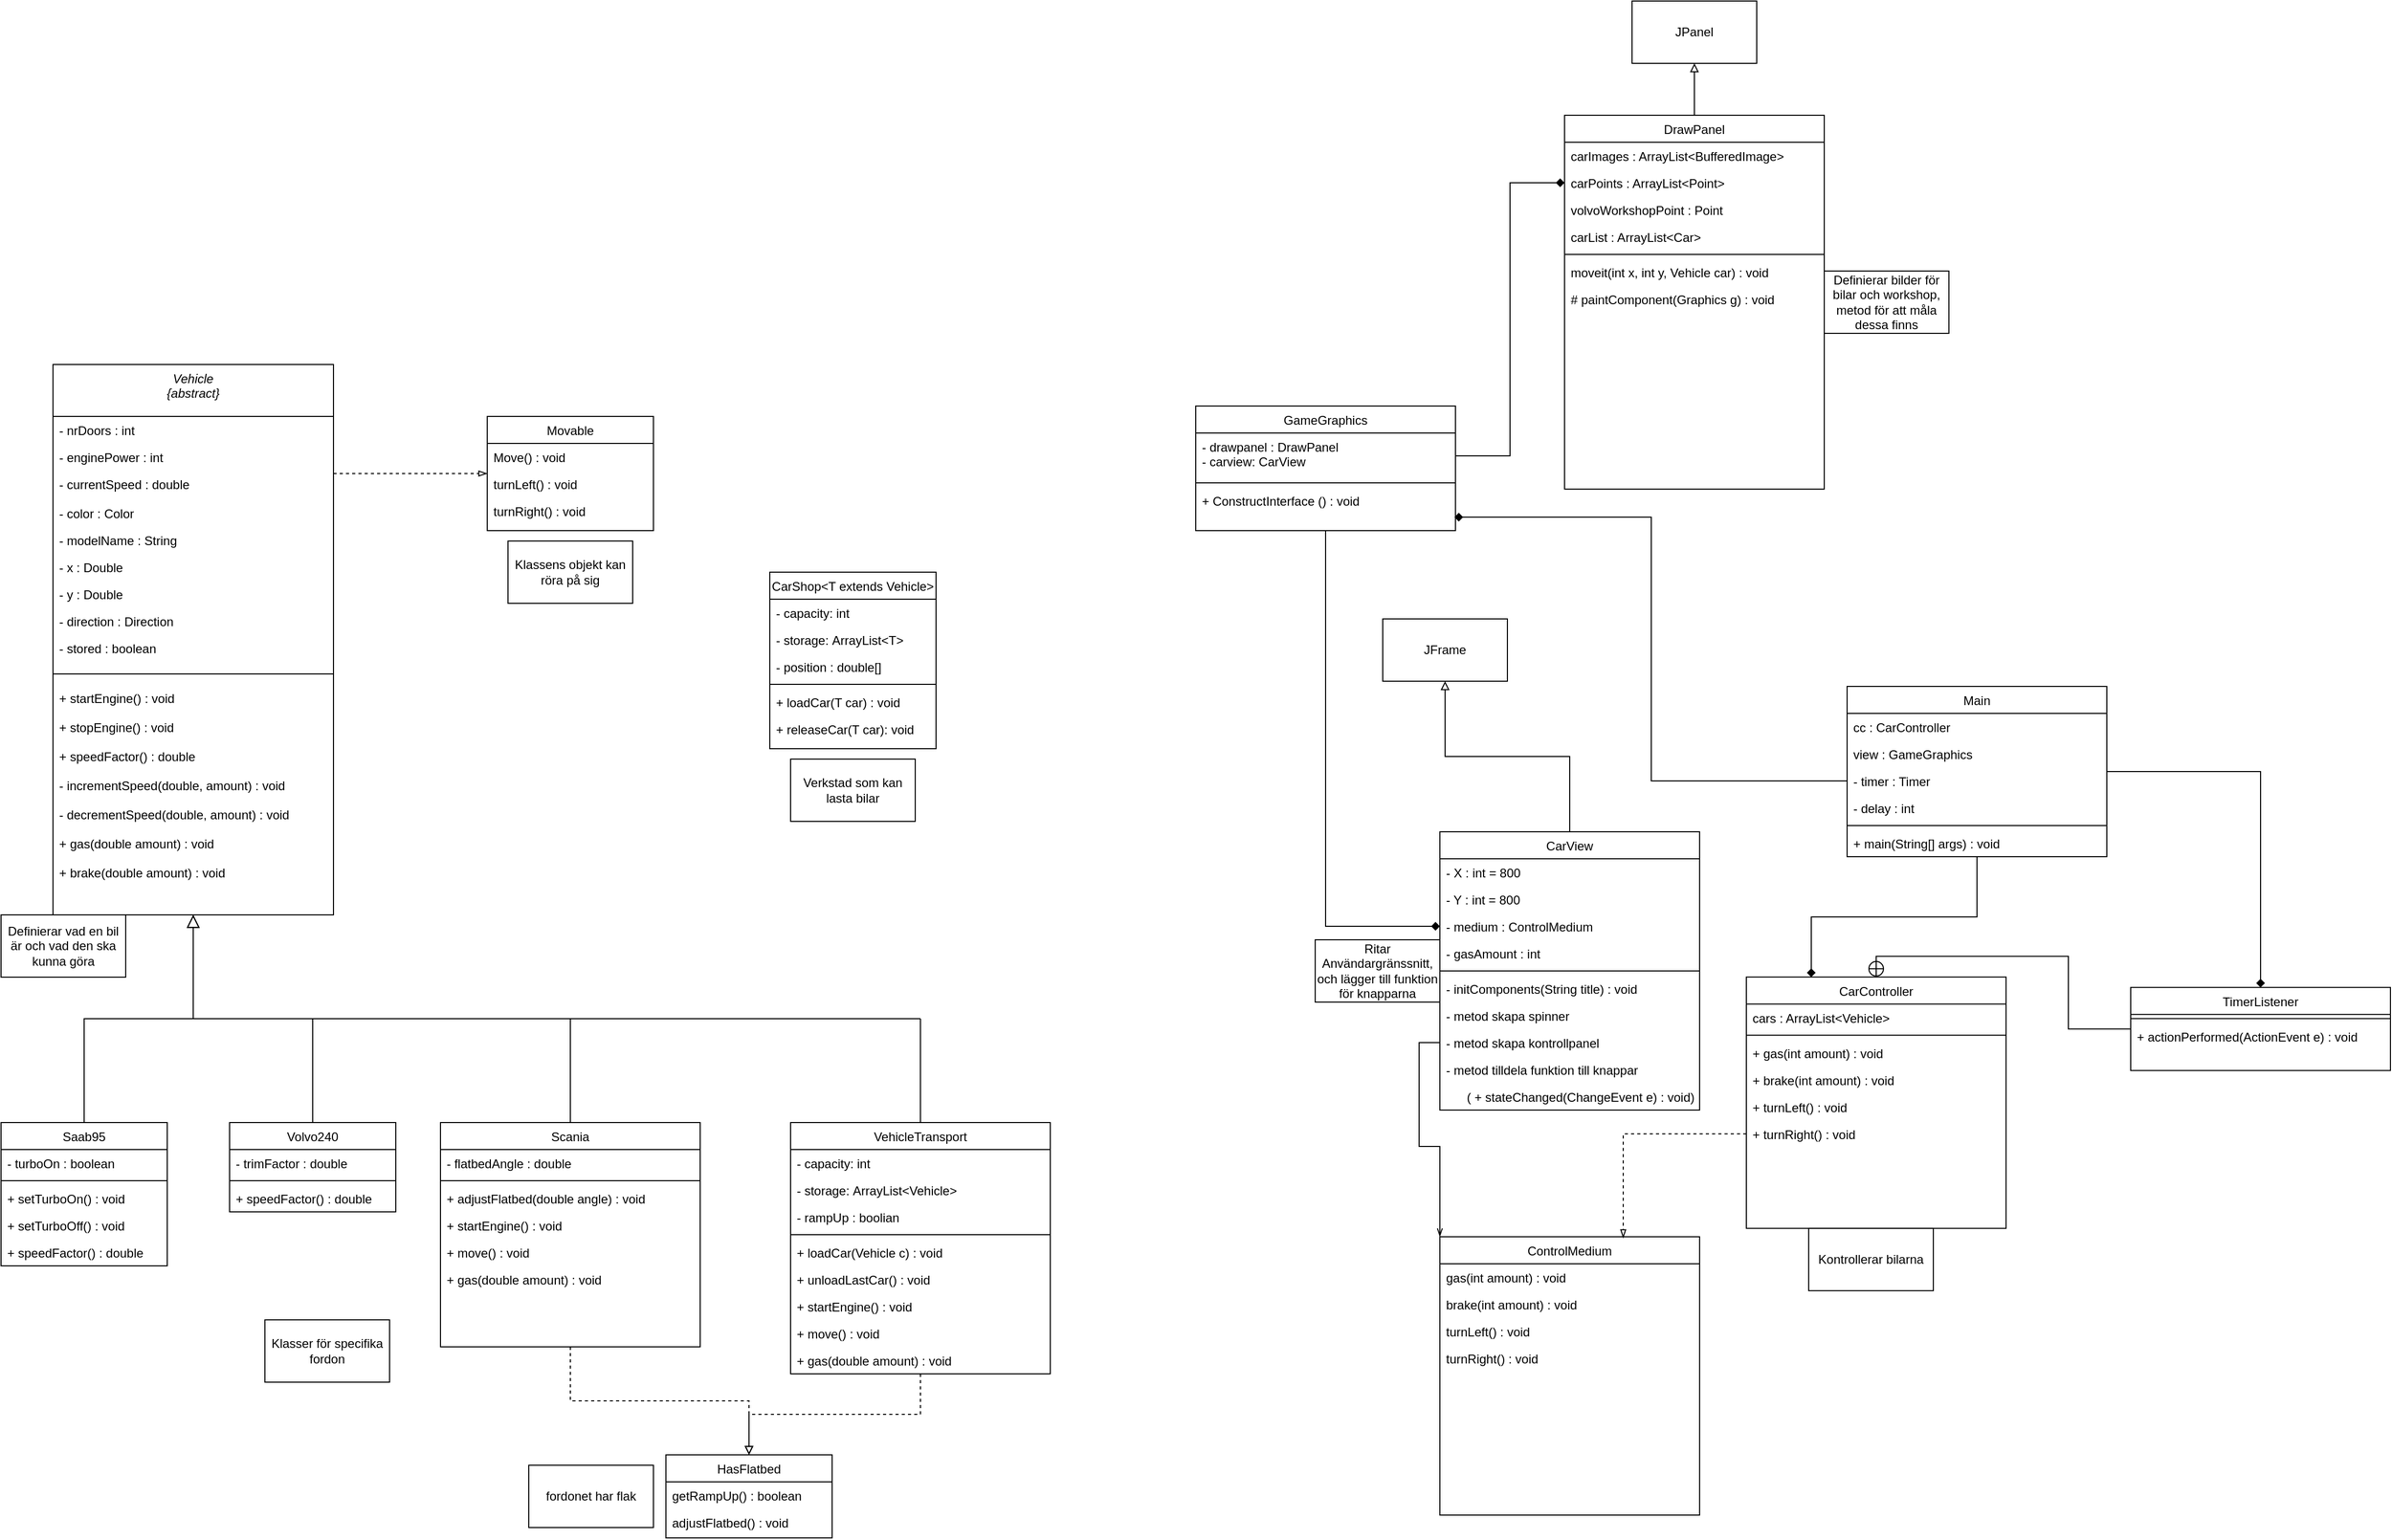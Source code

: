 <mxfile version="26.0.9">
  <diagram id="C5RBs43oDa-KdzZeNtuy" name="Page-1">
    <mxGraphModel dx="973" dy="1659" grid="1" gridSize="10" guides="1" tooltips="1" connect="1" arrows="1" fold="1" page="1" pageScale="1" pageWidth="827" pageHeight="1169" math="0" shadow="0">
      <root>
        <mxCell id="WIyWlLk6GJQsqaUBKTNV-0" />
        <mxCell id="WIyWlLk6GJQsqaUBKTNV-1" parent="WIyWlLk6GJQsqaUBKTNV-0" />
        <mxCell id="zkfFHV4jXpPFQw0GAbJ--0" value="Vehicle&#xa;{abstract}" style="swimlane;fontStyle=2;align=center;verticalAlign=top;childLayout=stackLayout;horizontal=1;startSize=50;horizontalStack=0;resizeParent=1;resizeLast=0;collapsible=1;marginBottom=0;rounded=0;shadow=0;strokeWidth=1;" parent="WIyWlLk6GJQsqaUBKTNV-1" vertex="1">
          <mxGeometry x="90" y="70" width="270" height="530" as="geometry">
            <mxRectangle x="230" y="140" width="160" height="26" as="alternateBounds" />
          </mxGeometry>
        </mxCell>
        <mxCell id="zkfFHV4jXpPFQw0GAbJ--1" value="- nrDoors : int" style="text;align=left;verticalAlign=top;spacingLeft=4;spacingRight=4;overflow=hidden;rotatable=0;points=[[0,0.5],[1,0.5]];portConstraint=eastwest;" parent="zkfFHV4jXpPFQw0GAbJ--0" vertex="1">
          <mxGeometry y="50" width="270" height="26" as="geometry" />
        </mxCell>
        <mxCell id="zkfFHV4jXpPFQw0GAbJ--2" value="- enginePower : int" style="text;align=left;verticalAlign=top;spacingLeft=4;spacingRight=4;overflow=hidden;rotatable=0;points=[[0,0.5],[1,0.5]];portConstraint=eastwest;rounded=0;shadow=0;html=0;" parent="zkfFHV4jXpPFQw0GAbJ--0" vertex="1">
          <mxGeometry y="76" width="270" height="26" as="geometry" />
        </mxCell>
        <mxCell id="NCB2ixtyb9ge9E3yPOyg-3" value="- currentSpeed : double" style="text;align=left;verticalAlign=top;spacingLeft=4;spacingRight=4;overflow=hidden;rotatable=0;points=[[0,0.5],[1,0.5]];portConstraint=eastwest;" parent="zkfFHV4jXpPFQw0GAbJ--0" vertex="1">
          <mxGeometry y="102" width="270" height="28" as="geometry" />
        </mxCell>
        <mxCell id="zkfFHV4jXpPFQw0GAbJ--3" value="- color : Color" style="text;align=left;verticalAlign=top;spacingLeft=4;spacingRight=4;overflow=hidden;rotatable=0;points=[[0,0.5],[1,0.5]];portConstraint=eastwest;rounded=0;shadow=0;html=0;" parent="zkfFHV4jXpPFQw0GAbJ--0" vertex="1">
          <mxGeometry y="130" width="270" height="26" as="geometry" />
        </mxCell>
        <mxCell id="zkfFHV4jXpPFQw0GAbJ--5" value="- modelName : String" style="text;align=left;verticalAlign=top;spacingLeft=4;spacingRight=4;overflow=hidden;rotatable=0;points=[[0,0.5],[1,0.5]];portConstraint=eastwest;" parent="zkfFHV4jXpPFQw0GAbJ--0" vertex="1">
          <mxGeometry y="156" width="270" height="26" as="geometry" />
        </mxCell>
        <mxCell id="NCB2ixtyb9ge9E3yPOyg-1" value="- x : Double" style="text;align=left;verticalAlign=top;spacingLeft=4;spacingRight=4;overflow=hidden;rotatable=0;points=[[0,0.5],[1,0.5]];portConstraint=eastwest;" parent="zkfFHV4jXpPFQw0GAbJ--0" vertex="1">
          <mxGeometry y="182" width="270" height="26" as="geometry" />
        </mxCell>
        <mxCell id="NCB2ixtyb9ge9E3yPOyg-2" value="- y : Double" style="text;align=left;verticalAlign=top;spacingLeft=4;spacingRight=4;overflow=hidden;rotatable=0;points=[[0,0.5],[1,0.5]];portConstraint=eastwest;" parent="zkfFHV4jXpPFQw0GAbJ--0" vertex="1">
          <mxGeometry y="208" width="270" height="26" as="geometry" />
        </mxCell>
        <mxCell id="NCB2ixtyb9ge9E3yPOyg-0" value="- direction : Direction" style="text;align=left;verticalAlign=top;spacingLeft=4;spacingRight=4;overflow=hidden;rotatable=0;points=[[0,0.5],[1,0.5]];portConstraint=eastwest;" parent="zkfFHV4jXpPFQw0GAbJ--0" vertex="1">
          <mxGeometry y="234" width="270" height="26" as="geometry" />
        </mxCell>
        <mxCell id="NCB2ixtyb9ge9E3yPOyg-4" value="- stored : boolean" style="text;align=left;verticalAlign=top;spacingLeft=4;spacingRight=4;overflow=hidden;rotatable=0;points=[[0,0.5],[1,0.5]];portConstraint=eastwest;" parent="zkfFHV4jXpPFQw0GAbJ--0" vertex="1">
          <mxGeometry y="260" width="270" height="28" as="geometry" />
        </mxCell>
        <mxCell id="zkfFHV4jXpPFQw0GAbJ--4" value="" style="line;html=1;strokeWidth=1;align=left;verticalAlign=middle;spacingTop=-1;spacingLeft=3;spacingRight=3;rotatable=0;labelPosition=right;points=[];portConstraint=eastwest;" parent="zkfFHV4jXpPFQw0GAbJ--0" vertex="1">
          <mxGeometry y="288" width="270" height="20" as="geometry" />
        </mxCell>
        <mxCell id="NCB2ixtyb9ge9E3yPOyg-5" value="+ startEngine() : void" style="text;align=left;verticalAlign=top;spacingLeft=4;spacingRight=4;overflow=hidden;rotatable=0;points=[[0,0.5],[1,0.5]];portConstraint=eastwest;" parent="zkfFHV4jXpPFQw0GAbJ--0" vertex="1">
          <mxGeometry y="308" width="270" height="28" as="geometry" />
        </mxCell>
        <mxCell id="NCB2ixtyb9ge9E3yPOyg-6" value="+ stopEngine() : void" style="text;align=left;verticalAlign=top;spacingLeft=4;spacingRight=4;overflow=hidden;rotatable=0;points=[[0,0.5],[1,0.5]];portConstraint=eastwest;" parent="zkfFHV4jXpPFQw0GAbJ--0" vertex="1">
          <mxGeometry y="336" width="270" height="28" as="geometry" />
        </mxCell>
        <mxCell id="NCB2ixtyb9ge9E3yPOyg-7" value="+ speedFactor() : double" style="text;align=left;verticalAlign=top;spacingLeft=4;spacingRight=4;overflow=hidden;rotatable=0;points=[[0,0.5],[1,0.5]];portConstraint=eastwest;" parent="zkfFHV4jXpPFQw0GAbJ--0" vertex="1">
          <mxGeometry y="364" width="270" height="28" as="geometry" />
        </mxCell>
        <mxCell id="NCB2ixtyb9ge9E3yPOyg-8" value="- incrementSpeed(double, amount) : void" style="text;align=left;verticalAlign=top;spacingLeft=4;spacingRight=4;overflow=hidden;rotatable=0;points=[[0,0.5],[1,0.5]];portConstraint=eastwest;" parent="zkfFHV4jXpPFQw0GAbJ--0" vertex="1">
          <mxGeometry y="392" width="270" height="28" as="geometry" />
        </mxCell>
        <mxCell id="NCB2ixtyb9ge9E3yPOyg-9" value="- decrementSpeed(double, amount) : void" style="text;align=left;verticalAlign=top;spacingLeft=4;spacingRight=4;overflow=hidden;rotatable=0;points=[[0,0.5],[1,0.5]];portConstraint=eastwest;" parent="zkfFHV4jXpPFQw0GAbJ--0" vertex="1">
          <mxGeometry y="420" width="270" height="28" as="geometry" />
        </mxCell>
        <mxCell id="IPOSWvQ6vT351HimJlna-1" value="+ gas(double amount) : void" style="text;align=left;verticalAlign=top;spacingLeft=4;spacingRight=4;overflow=hidden;rotatable=0;points=[[0,0.5],[1,0.5]];portConstraint=eastwest;" parent="zkfFHV4jXpPFQw0GAbJ--0" vertex="1">
          <mxGeometry y="448" width="270" height="28" as="geometry" />
        </mxCell>
        <mxCell id="IPOSWvQ6vT351HimJlna-2" value="+ brake(double amount) : void" style="text;align=left;verticalAlign=top;spacingLeft=4;spacingRight=4;overflow=hidden;rotatable=0;points=[[0,0.5],[1,0.5]];portConstraint=eastwest;" parent="zkfFHV4jXpPFQw0GAbJ--0" vertex="1">
          <mxGeometry y="476" width="270" height="28" as="geometry" />
        </mxCell>
        <mxCell id="zkfFHV4jXpPFQw0GAbJ--6" value="Saab95" style="swimlane;fontStyle=0;align=center;verticalAlign=top;childLayout=stackLayout;horizontal=1;startSize=26;horizontalStack=0;resizeParent=1;resizeLast=0;collapsible=1;marginBottom=0;rounded=0;shadow=0;strokeWidth=1;" parent="WIyWlLk6GJQsqaUBKTNV-1" vertex="1">
          <mxGeometry x="40" y="800" width="160" height="138" as="geometry">
            <mxRectangle x="130" y="380" width="160" height="26" as="alternateBounds" />
          </mxGeometry>
        </mxCell>
        <mxCell id="zkfFHV4jXpPFQw0GAbJ--7" value="- turboOn : boolean" style="text;align=left;verticalAlign=top;spacingLeft=4;spacingRight=4;overflow=hidden;rotatable=0;points=[[0,0.5],[1,0.5]];portConstraint=eastwest;" parent="zkfFHV4jXpPFQw0GAbJ--6" vertex="1">
          <mxGeometry y="26" width="160" height="26" as="geometry" />
        </mxCell>
        <mxCell id="zkfFHV4jXpPFQw0GAbJ--9" value="" style="line;html=1;strokeWidth=1;align=left;verticalAlign=middle;spacingTop=-1;spacingLeft=3;spacingRight=3;rotatable=0;labelPosition=right;points=[];portConstraint=eastwest;" parent="zkfFHV4jXpPFQw0GAbJ--6" vertex="1">
          <mxGeometry y="52" width="160" height="8" as="geometry" />
        </mxCell>
        <mxCell id="zkfFHV4jXpPFQw0GAbJ--11" value="+ setTurboOn() : void" style="text;align=left;verticalAlign=top;spacingLeft=4;spacingRight=4;overflow=hidden;rotatable=0;points=[[0,0.5],[1,0.5]];portConstraint=eastwest;" parent="zkfFHV4jXpPFQw0GAbJ--6" vertex="1">
          <mxGeometry y="60" width="160" height="26" as="geometry" />
        </mxCell>
        <mxCell id="IPOSWvQ6vT351HimJlna-3" value="+ setTurboOff() : void" style="text;align=left;verticalAlign=top;spacingLeft=4;spacingRight=4;overflow=hidden;rotatable=0;points=[[0,0.5],[1,0.5]];portConstraint=eastwest;" parent="zkfFHV4jXpPFQw0GAbJ--6" vertex="1">
          <mxGeometry y="86" width="160" height="26" as="geometry" />
        </mxCell>
        <mxCell id="IPOSWvQ6vT351HimJlna-4" value="+ speedFactor() : double" style="text;align=left;verticalAlign=top;spacingLeft=4;spacingRight=4;overflow=hidden;rotatable=0;points=[[0,0.5],[1,0.5]];portConstraint=eastwest;" parent="zkfFHV4jXpPFQw0GAbJ--6" vertex="1">
          <mxGeometry y="112" width="160" height="26" as="geometry" />
        </mxCell>
        <mxCell id="zkfFHV4jXpPFQw0GAbJ--12" value="" style="endArrow=block;endSize=10;endFill=0;shadow=0;strokeWidth=1;rounded=0;curved=0;edgeStyle=elbowEdgeStyle;elbow=vertical;" parent="WIyWlLk6GJQsqaUBKTNV-1" source="zkfFHV4jXpPFQw0GAbJ--6" target="zkfFHV4jXpPFQw0GAbJ--0" edge="1">
          <mxGeometry width="160" relative="1" as="geometry">
            <mxPoint x="200" y="203" as="sourcePoint" />
            <mxPoint x="200" y="203" as="targetPoint" />
          </mxGeometry>
        </mxCell>
        <mxCell id="zkfFHV4jXpPFQw0GAbJ--13" value="Volvo240" style="swimlane;fontStyle=0;align=center;verticalAlign=top;childLayout=stackLayout;horizontal=1;startSize=26;horizontalStack=0;resizeParent=1;resizeLast=0;collapsible=1;marginBottom=0;rounded=0;shadow=0;strokeWidth=1;" parent="WIyWlLk6GJQsqaUBKTNV-1" vertex="1">
          <mxGeometry x="260" y="800" width="160" height="86" as="geometry">
            <mxRectangle x="340" y="380" width="170" height="26" as="alternateBounds" />
          </mxGeometry>
        </mxCell>
        <mxCell id="zkfFHV4jXpPFQw0GAbJ--14" value="- trimFactor : double" style="text;align=left;verticalAlign=top;spacingLeft=4;spacingRight=4;overflow=hidden;rotatable=0;points=[[0,0.5],[1,0.5]];portConstraint=eastwest;" parent="zkfFHV4jXpPFQw0GAbJ--13" vertex="1">
          <mxGeometry y="26" width="160" height="26" as="geometry" />
        </mxCell>
        <mxCell id="zkfFHV4jXpPFQw0GAbJ--15" value="" style="line;html=1;strokeWidth=1;align=left;verticalAlign=middle;spacingTop=-1;spacingLeft=3;spacingRight=3;rotatable=0;labelPosition=right;points=[];portConstraint=eastwest;" parent="zkfFHV4jXpPFQw0GAbJ--13" vertex="1">
          <mxGeometry y="52" width="160" height="8" as="geometry" />
        </mxCell>
        <mxCell id="IPOSWvQ6vT351HimJlna-6" value="+ speedFactor() : double" style="text;align=left;verticalAlign=top;spacingLeft=4;spacingRight=4;overflow=hidden;rotatable=0;points=[[0,0.5],[1,0.5]];portConstraint=eastwest;" parent="zkfFHV4jXpPFQw0GAbJ--13" vertex="1">
          <mxGeometry y="60" width="160" height="26" as="geometry" />
        </mxCell>
        <mxCell id="zkfFHV4jXpPFQw0GAbJ--16" value="" style="endArrow=block;endSize=10;endFill=0;shadow=0;strokeWidth=1;rounded=0;curved=0;edgeStyle=elbowEdgeStyle;elbow=vertical;" parent="WIyWlLk6GJQsqaUBKTNV-1" source="zkfFHV4jXpPFQw0GAbJ--13" target="zkfFHV4jXpPFQw0GAbJ--0" edge="1">
          <mxGeometry width="160" relative="1" as="geometry">
            <mxPoint x="210" y="373" as="sourcePoint" />
            <mxPoint x="310" y="271" as="targetPoint" />
          </mxGeometry>
        </mxCell>
        <mxCell id="zkfFHV4jXpPFQw0GAbJ--17" value="Movable" style="swimlane;fontStyle=0;align=center;verticalAlign=top;childLayout=stackLayout;horizontal=1;startSize=26;horizontalStack=0;resizeParent=1;resizeLast=0;collapsible=1;marginBottom=0;rounded=0;shadow=0;strokeWidth=1;" parent="WIyWlLk6GJQsqaUBKTNV-1" vertex="1">
          <mxGeometry x="508" y="120" width="160" height="110" as="geometry">
            <mxRectangle x="550" y="140" width="160" height="26" as="alternateBounds" />
          </mxGeometry>
        </mxCell>
        <mxCell id="zkfFHV4jXpPFQw0GAbJ--18" value="Move() : void" style="text;align=left;verticalAlign=top;spacingLeft=4;spacingRight=4;overflow=hidden;rotatable=0;points=[[0,0.5],[1,0.5]];portConstraint=eastwest;" parent="zkfFHV4jXpPFQw0GAbJ--17" vertex="1">
          <mxGeometry y="26" width="160" height="26" as="geometry" />
        </mxCell>
        <mxCell id="zkfFHV4jXpPFQw0GAbJ--19" value="turnLeft() : void" style="text;align=left;verticalAlign=top;spacingLeft=4;spacingRight=4;overflow=hidden;rotatable=0;points=[[0,0.5],[1,0.5]];portConstraint=eastwest;rounded=0;shadow=0;html=0;" parent="zkfFHV4jXpPFQw0GAbJ--17" vertex="1">
          <mxGeometry y="52" width="160" height="26" as="geometry" />
        </mxCell>
        <mxCell id="zkfFHV4jXpPFQw0GAbJ--20" value="turnRight() : void" style="text;align=left;verticalAlign=top;spacingLeft=4;spacingRight=4;overflow=hidden;rotatable=0;points=[[0,0.5],[1,0.5]];portConstraint=eastwest;rounded=0;shadow=0;html=0;" parent="zkfFHV4jXpPFQw0GAbJ--17" vertex="1">
          <mxGeometry y="78" width="160" height="26" as="geometry" />
        </mxCell>
        <mxCell id="zkfFHV4jXpPFQw0GAbJ--26" value="" style="endArrow=blockThin;shadow=0;strokeWidth=1;rounded=0;curved=0;endFill=0;edgeStyle=elbowEdgeStyle;elbow=vertical;dashed=1;" parent="WIyWlLk6GJQsqaUBKTNV-1" source="zkfFHV4jXpPFQw0GAbJ--0" target="zkfFHV4jXpPFQw0GAbJ--17" edge="1">
          <mxGeometry x="0.5" y="41" relative="1" as="geometry">
            <mxPoint x="380" y="192" as="sourcePoint" />
            <mxPoint x="540" y="192" as="targetPoint" />
            <mxPoint x="-40" y="32" as="offset" />
          </mxGeometry>
        </mxCell>
        <mxCell id="IPOSWvQ6vT351HimJlna-49" style="edgeStyle=orthogonalEdgeStyle;rounded=0;orthogonalLoop=1;jettySize=auto;html=1;endArrow=none;startFill=0;" parent="WIyWlLk6GJQsqaUBKTNV-1" source="IPOSWvQ6vT351HimJlna-7" target="IPOSWvQ6vT351HimJlna-48" edge="1">
          <mxGeometry relative="1" as="geometry" />
        </mxCell>
        <mxCell id="IPOSWvQ6vT351HimJlna-72" style="edgeStyle=orthogonalEdgeStyle;rounded=0;orthogonalLoop=1;jettySize=auto;html=1;entryX=0.5;entryY=0;entryDx=0;entryDy=0;dashed=1;endArrow=block;endFill=0;" parent="WIyWlLk6GJQsqaUBKTNV-1" source="IPOSWvQ6vT351HimJlna-7" target="IPOSWvQ6vT351HimJlna-66" edge="1">
          <mxGeometry relative="1" as="geometry" />
        </mxCell>
        <mxCell id="IPOSWvQ6vT351HimJlna-7" value="Scania" style="swimlane;fontStyle=0;align=center;verticalAlign=top;childLayout=stackLayout;horizontal=1;startSize=26;horizontalStack=0;resizeParent=1;resizeLast=0;collapsible=1;marginBottom=0;rounded=0;shadow=0;strokeWidth=1;" parent="WIyWlLk6GJQsqaUBKTNV-1" vertex="1">
          <mxGeometry x="463" y="800" width="250" height="216" as="geometry">
            <mxRectangle x="130" y="380" width="160" height="26" as="alternateBounds" />
          </mxGeometry>
        </mxCell>
        <mxCell id="IPOSWvQ6vT351HimJlna-8" value="- flatbedAngle : double" style="text;align=left;verticalAlign=top;spacingLeft=4;spacingRight=4;overflow=hidden;rotatable=0;points=[[0,0.5],[1,0.5]];portConstraint=eastwest;" parent="IPOSWvQ6vT351HimJlna-7" vertex="1">
          <mxGeometry y="26" width="250" height="26" as="geometry" />
        </mxCell>
        <mxCell id="IPOSWvQ6vT351HimJlna-9" value="" style="line;html=1;strokeWidth=1;align=left;verticalAlign=middle;spacingTop=-1;spacingLeft=3;spacingRight=3;rotatable=0;labelPosition=right;points=[];portConstraint=eastwest;" parent="IPOSWvQ6vT351HimJlna-7" vertex="1">
          <mxGeometry y="52" width="250" height="8" as="geometry" />
        </mxCell>
        <mxCell id="IPOSWvQ6vT351HimJlna-10" value="+ adjustFlatbed(double angle) : void" style="text;align=left;verticalAlign=top;spacingLeft=4;spacingRight=4;overflow=hidden;rotatable=0;points=[[0,0.5],[1,0.5]];portConstraint=eastwest;" parent="IPOSWvQ6vT351HimJlna-7" vertex="1">
          <mxGeometry y="60" width="250" height="26" as="geometry" />
        </mxCell>
        <mxCell id="IPOSWvQ6vT351HimJlna-11" value="+ startEngine() : void" style="text;align=left;verticalAlign=top;spacingLeft=4;spacingRight=4;overflow=hidden;rotatable=0;points=[[0,0.5],[1,0.5]];portConstraint=eastwest;" parent="IPOSWvQ6vT351HimJlna-7" vertex="1">
          <mxGeometry y="86" width="250" height="26" as="geometry" />
        </mxCell>
        <mxCell id="IPOSWvQ6vT351HimJlna-36" value="+ move() : void" style="text;align=left;verticalAlign=top;spacingLeft=4;spacingRight=4;overflow=hidden;rotatable=0;points=[[0,0.5],[1,0.5]];portConstraint=eastwest;" parent="IPOSWvQ6vT351HimJlna-7" vertex="1">
          <mxGeometry y="112" width="250" height="26" as="geometry" />
        </mxCell>
        <mxCell id="IPOSWvQ6vT351HimJlna-38" value="+ gas(double amount) : void" style="text;align=left;verticalAlign=top;spacingLeft=4;spacingRight=4;overflow=hidden;rotatable=0;points=[[0,0.5],[1,0.5]];portConstraint=eastwest;" parent="IPOSWvQ6vT351HimJlna-7" vertex="1">
          <mxGeometry y="138" width="250" height="26" as="geometry" />
        </mxCell>
        <mxCell id="IPOSWvQ6vT351HimJlna-30" value="" style="shape=waypoint;sketch=0;fillStyle=solid;size=6;pointerEvents=1;points=[];fillColor=none;resizable=0;rotatable=0;perimeter=centerPerimeter;snapToPoint=1;strokeColor=none;" parent="WIyWlLk6GJQsqaUBKTNV-1" vertex="1">
          <mxGeometry x="550" y="870" width="20" height="20" as="geometry" />
        </mxCell>
        <mxCell id="IPOSWvQ6vT351HimJlna-32" value="" style="shape=waypoint;sketch=0;fillStyle=solid;size=6;pointerEvents=1;points=[];fillColor=none;resizable=0;rotatable=0;perimeter=centerPerimeter;snapToPoint=1;strokeColor=none;" parent="WIyWlLk6GJQsqaUBKTNV-1" vertex="1">
          <mxGeometry x="450" y="870" width="20" height="20" as="geometry" />
        </mxCell>
        <mxCell id="IPOSWvQ6vT351HimJlna-45" style="edgeStyle=orthogonalEdgeStyle;rounded=0;orthogonalLoop=1;jettySize=auto;html=1;" parent="WIyWlLk6GJQsqaUBKTNV-1" edge="1">
          <mxGeometry relative="1" as="geometry">
            <mxPoint x="640" y="660" as="targetPoint" />
            <mxPoint x="640" y="660" as="sourcePoint" />
          </mxGeometry>
        </mxCell>
        <mxCell id="IPOSWvQ6vT351HimJlna-44" value="" style="shape=waypoint;sketch=0;fillStyle=solid;size=6;pointerEvents=1;points=[];fillColor=none;resizable=0;rotatable=0;perimeter=centerPerimeter;snapToPoint=1;strokeColor=none;" parent="WIyWlLk6GJQsqaUBKTNV-1" vertex="1">
          <mxGeometry x="330" y="690" width="20" height="20" as="geometry" />
        </mxCell>
        <mxCell id="IPOSWvQ6vT351HimJlna-50" style="edgeStyle=orthogonalEdgeStyle;rounded=0;orthogonalLoop=1;jettySize=auto;html=1;endArrow=none;startFill=0;" parent="WIyWlLk6GJQsqaUBKTNV-1" source="IPOSWvQ6vT351HimJlna-48" target="IPOSWvQ6vT351HimJlna-44" edge="1">
          <mxGeometry relative="1" as="geometry" />
        </mxCell>
        <mxCell id="IPOSWvQ6vT351HimJlna-48" value="" style="shape=waypoint;sketch=0;fillStyle=solid;size=6;pointerEvents=1;points=[];fillColor=none;resizable=0;rotatable=0;perimeter=centerPerimeter;snapToPoint=1;strokeColor=none;" parent="WIyWlLk6GJQsqaUBKTNV-1" vertex="1">
          <mxGeometry x="578" y="690" width="20" height="20" as="geometry" />
        </mxCell>
        <mxCell id="IPOSWvQ6vT351HimJlna-61" style="edgeStyle=orthogonalEdgeStyle;rounded=0;orthogonalLoop=1;jettySize=auto;html=1;endArrow=none;startFill=0;" parent="WIyWlLk6GJQsqaUBKTNV-1" source="IPOSWvQ6vT351HimJlna-51" target="IPOSWvQ6vT351HimJlna-60" edge="1">
          <mxGeometry relative="1" as="geometry" />
        </mxCell>
        <mxCell id="IPOSWvQ6vT351HimJlna-73" style="edgeStyle=orthogonalEdgeStyle;rounded=0;orthogonalLoop=1;jettySize=auto;html=1;entryX=0.5;entryY=0;entryDx=0;entryDy=0;dashed=1;endArrow=block;endFill=0;" parent="WIyWlLk6GJQsqaUBKTNV-1" source="IPOSWvQ6vT351HimJlna-51" target="IPOSWvQ6vT351HimJlna-66" edge="1">
          <mxGeometry relative="1" as="geometry" />
        </mxCell>
        <mxCell id="IPOSWvQ6vT351HimJlna-51" value="VehicleTransport" style="swimlane;fontStyle=0;align=center;verticalAlign=top;childLayout=stackLayout;horizontal=1;startSize=26;horizontalStack=0;resizeParent=1;resizeLast=0;collapsible=1;marginBottom=0;rounded=0;shadow=0;strokeWidth=1;" parent="WIyWlLk6GJQsqaUBKTNV-1" vertex="1">
          <mxGeometry x="800" y="800" width="250" height="242" as="geometry">
            <mxRectangle x="130" y="380" width="160" height="26" as="alternateBounds" />
          </mxGeometry>
        </mxCell>
        <mxCell id="IPOSWvQ6vT351HimJlna-52" value="- capacity: int" style="text;align=left;verticalAlign=top;spacingLeft=4;spacingRight=4;overflow=hidden;rotatable=0;points=[[0,0.5],[1,0.5]];portConstraint=eastwest;" parent="IPOSWvQ6vT351HimJlna-51" vertex="1">
          <mxGeometry y="26" width="250" height="26" as="geometry" />
        </mxCell>
        <mxCell id="IPOSWvQ6vT351HimJlna-63" value="- storage: ArrayList&lt;Vehicle&gt;" style="text;align=left;verticalAlign=top;spacingLeft=4;spacingRight=4;overflow=hidden;rotatable=0;points=[[0,0.5],[1,0.5]];portConstraint=eastwest;" parent="IPOSWvQ6vT351HimJlna-51" vertex="1">
          <mxGeometry y="52" width="250" height="26" as="geometry" />
        </mxCell>
        <mxCell id="IPOSWvQ6vT351HimJlna-54" value="- rampUp : boolian" style="text;align=left;verticalAlign=top;spacingLeft=4;spacingRight=4;overflow=hidden;rotatable=0;points=[[0,0.5],[1,0.5]];portConstraint=eastwest;" parent="IPOSWvQ6vT351HimJlna-51" vertex="1">
          <mxGeometry y="78" width="250" height="26" as="geometry" />
        </mxCell>
        <mxCell id="IPOSWvQ6vT351HimJlna-53" value="" style="line;html=1;strokeWidth=1;align=left;verticalAlign=middle;spacingTop=-1;spacingLeft=3;spacingRight=3;rotatable=0;labelPosition=right;points=[];portConstraint=eastwest;" parent="IPOSWvQ6vT351HimJlna-51" vertex="1">
          <mxGeometry y="104" width="250" height="8" as="geometry" />
        </mxCell>
        <mxCell id="IPOSWvQ6vT351HimJlna-65" value="+ loadCar(Vehicle c) : void" style="text;align=left;verticalAlign=top;spacingLeft=4;spacingRight=4;overflow=hidden;rotatable=0;points=[[0,0.5],[1,0.5]];portConstraint=eastwest;" parent="IPOSWvQ6vT351HimJlna-51" vertex="1">
          <mxGeometry y="112" width="250" height="26" as="geometry" />
        </mxCell>
        <mxCell id="IPOSWvQ6vT351HimJlna-64" value="+ unloadLastCar() : void" style="text;align=left;verticalAlign=top;spacingLeft=4;spacingRight=4;overflow=hidden;rotatable=0;points=[[0,0.5],[1,0.5]];portConstraint=eastwest;" parent="IPOSWvQ6vT351HimJlna-51" vertex="1">
          <mxGeometry y="138" width="250" height="26" as="geometry" />
        </mxCell>
        <mxCell id="IPOSWvQ6vT351HimJlna-55" value="+ startEngine() : void" style="text;align=left;verticalAlign=top;spacingLeft=4;spacingRight=4;overflow=hidden;rotatable=0;points=[[0,0.5],[1,0.5]];portConstraint=eastwest;" parent="IPOSWvQ6vT351HimJlna-51" vertex="1">
          <mxGeometry y="164" width="250" height="26" as="geometry" />
        </mxCell>
        <mxCell id="IPOSWvQ6vT351HimJlna-56" value="+ move() : void" style="text;align=left;verticalAlign=top;spacingLeft=4;spacingRight=4;overflow=hidden;rotatable=0;points=[[0,0.5],[1,0.5]];portConstraint=eastwest;" parent="IPOSWvQ6vT351HimJlna-51" vertex="1">
          <mxGeometry y="190" width="250" height="26" as="geometry" />
        </mxCell>
        <mxCell id="IPOSWvQ6vT351HimJlna-57" value="+ gas(double amount) : void" style="text;align=left;verticalAlign=top;spacingLeft=4;spacingRight=4;overflow=hidden;rotatable=0;points=[[0,0.5],[1,0.5]];portConstraint=eastwest;" parent="IPOSWvQ6vT351HimJlna-51" vertex="1">
          <mxGeometry y="216" width="250" height="26" as="geometry" />
        </mxCell>
        <mxCell id="IPOSWvQ6vT351HimJlna-59" value="" style="shape=waypoint;sketch=0;fillStyle=solid;size=6;pointerEvents=1;points=[];fillColor=none;resizable=0;rotatable=0;perimeter=centerPerimeter;snapToPoint=1;strokeColor=none;" parent="WIyWlLk6GJQsqaUBKTNV-1" vertex="1">
          <mxGeometry x="578" y="690" width="20" height="20" as="geometry" />
        </mxCell>
        <mxCell id="IPOSWvQ6vT351HimJlna-60" value="" style="shape=waypoint;sketch=0;fillStyle=solid;size=6;pointerEvents=1;points=[];fillColor=none;resizable=0;rotatable=0;perimeter=centerPerimeter;snapToPoint=1;strokeColor=none;" parent="WIyWlLk6GJQsqaUBKTNV-1" vertex="1">
          <mxGeometry x="915" y="690" width="20" height="20" as="geometry" />
        </mxCell>
        <mxCell id="IPOSWvQ6vT351HimJlna-62" style="edgeStyle=orthogonalEdgeStyle;rounded=0;orthogonalLoop=1;jettySize=auto;html=1;entryX=0.9;entryY=1.1;entryDx=0;entryDy=0;entryPerimeter=0;endArrow=none;startFill=0;" parent="WIyWlLk6GJQsqaUBKTNV-1" source="IPOSWvQ6vT351HimJlna-60" target="IPOSWvQ6vT351HimJlna-59" edge="1">
          <mxGeometry relative="1" as="geometry" />
        </mxCell>
        <mxCell id="IPOSWvQ6vT351HimJlna-66" value="HasFlatbed" style="swimlane;fontStyle=0;align=center;verticalAlign=top;childLayout=stackLayout;horizontal=1;startSize=26;horizontalStack=0;resizeParent=1;resizeLast=0;collapsible=1;marginBottom=0;rounded=0;shadow=0;strokeWidth=1;" parent="WIyWlLk6GJQsqaUBKTNV-1" vertex="1">
          <mxGeometry x="680" y="1120" width="160" height="80" as="geometry">
            <mxRectangle x="550" y="140" width="160" height="26" as="alternateBounds" />
          </mxGeometry>
        </mxCell>
        <mxCell id="IPOSWvQ6vT351HimJlna-67" value="getRampUp() : boolean" style="text;align=left;verticalAlign=top;spacingLeft=4;spacingRight=4;overflow=hidden;rotatable=0;points=[[0,0.5],[1,0.5]];portConstraint=eastwest;" parent="IPOSWvQ6vT351HimJlna-66" vertex="1">
          <mxGeometry y="26" width="160" height="26" as="geometry" />
        </mxCell>
        <mxCell id="IPOSWvQ6vT351HimJlna-68" value="adjustFlatbed() : void" style="text;align=left;verticalAlign=top;spacingLeft=4;spacingRight=4;overflow=hidden;rotatable=0;points=[[0,0.5],[1,0.5]];portConstraint=eastwest;rounded=0;shadow=0;html=0;" parent="IPOSWvQ6vT351HimJlna-66" vertex="1">
          <mxGeometry y="52" width="160" height="26" as="geometry" />
        </mxCell>
        <mxCell id="IPOSWvQ6vT351HimJlna-74" value="CarShop&lt;T extends Vehicle&gt;" style="swimlane;fontStyle=0;align=center;verticalAlign=top;childLayout=stackLayout;horizontal=1;startSize=26;horizontalStack=0;resizeParent=1;resizeLast=0;collapsible=1;marginBottom=0;rounded=0;shadow=0;strokeWidth=1;" parent="WIyWlLk6GJQsqaUBKTNV-1" vertex="1">
          <mxGeometry x="780" y="270" width="160" height="170" as="geometry">
            <mxRectangle x="130" y="380" width="160" height="26" as="alternateBounds" />
          </mxGeometry>
        </mxCell>
        <mxCell id="IPOSWvQ6vT351HimJlna-75" value="- capacity: int" style="text;align=left;verticalAlign=top;spacingLeft=4;spacingRight=4;overflow=hidden;rotatable=0;points=[[0,0.5],[1,0.5]];portConstraint=eastwest;" parent="IPOSWvQ6vT351HimJlna-74" vertex="1">
          <mxGeometry y="26" width="160" height="26" as="geometry" />
        </mxCell>
        <mxCell id="IPOSWvQ6vT351HimJlna-83" value="- storage: ArrayList&lt;T&gt;" style="text;align=left;verticalAlign=top;spacingLeft=4;spacingRight=4;overflow=hidden;rotatable=0;points=[[0,0.5],[1,0.5]];portConstraint=eastwest;" parent="IPOSWvQ6vT351HimJlna-74" vertex="1">
          <mxGeometry y="52" width="160" height="26" as="geometry" />
        </mxCell>
        <mxCell id="IPOSWvQ6vT351HimJlna-84" value="- position : double[]" style="text;align=left;verticalAlign=top;spacingLeft=4;spacingRight=4;overflow=hidden;rotatable=0;points=[[0,0.5],[1,0.5]];portConstraint=eastwest;" parent="IPOSWvQ6vT351HimJlna-74" vertex="1">
          <mxGeometry y="78" width="160" height="26" as="geometry" />
        </mxCell>
        <mxCell id="IPOSWvQ6vT351HimJlna-76" value="" style="line;html=1;strokeWidth=1;align=left;verticalAlign=middle;spacingTop=-1;spacingLeft=3;spacingRight=3;rotatable=0;labelPosition=right;points=[];portConstraint=eastwest;" parent="IPOSWvQ6vT351HimJlna-74" vertex="1">
          <mxGeometry y="104" width="160" height="8" as="geometry" />
        </mxCell>
        <mxCell id="IPOSWvQ6vT351HimJlna-77" value="+ loadCar(T car) : void" style="text;align=left;verticalAlign=top;spacingLeft=4;spacingRight=4;overflow=hidden;rotatable=0;points=[[0,0.5],[1,0.5]];portConstraint=eastwest;" parent="IPOSWvQ6vT351HimJlna-74" vertex="1">
          <mxGeometry y="112" width="160" height="26" as="geometry" />
        </mxCell>
        <mxCell id="IPOSWvQ6vT351HimJlna-78" value="+ releaseCar(T car): void" style="text;align=left;verticalAlign=top;spacingLeft=4;spacingRight=4;overflow=hidden;rotatable=0;points=[[0,0.5],[1,0.5]];portConstraint=eastwest;" parent="IPOSWvQ6vT351HimJlna-74" vertex="1">
          <mxGeometry y="138" width="160" height="26" as="geometry" />
        </mxCell>
        <mxCell id="CcBp-RUJ5APrqjMbHhpK-7" style="edgeStyle=orthogonalEdgeStyle;rounded=0;orthogonalLoop=1;jettySize=auto;html=1;entryX=0.5;entryY=1;entryDx=0;entryDy=0;endArrow=block;endFill=0;" parent="WIyWlLk6GJQsqaUBKTNV-1" source="IPOSWvQ6vT351HimJlna-85" target="CcBp-RUJ5APrqjMbHhpK-6" edge="1">
          <mxGeometry relative="1" as="geometry" />
        </mxCell>
        <mxCell id="IPOSWvQ6vT351HimJlna-85" value="CarView" style="swimlane;fontStyle=0;align=center;verticalAlign=top;childLayout=stackLayout;horizontal=1;startSize=26;horizontalStack=0;resizeParent=1;resizeLast=0;collapsible=1;marginBottom=0;rounded=0;shadow=0;strokeWidth=1;" parent="WIyWlLk6GJQsqaUBKTNV-1" vertex="1">
          <mxGeometry x="1425" y="520" width="250" height="268" as="geometry">
            <mxRectangle x="130" y="380" width="160" height="26" as="alternateBounds" />
          </mxGeometry>
        </mxCell>
        <mxCell id="IPOSWvQ6vT351HimJlna-86" value="- X : int = 800" style="text;align=left;verticalAlign=top;spacingLeft=4;spacingRight=4;overflow=hidden;rotatable=0;points=[[0,0.5],[1,0.5]];portConstraint=eastwest;" parent="IPOSWvQ6vT351HimJlna-85" vertex="1">
          <mxGeometry y="26" width="250" height="26" as="geometry" />
        </mxCell>
        <mxCell id="IPOSWvQ6vT351HimJlna-87" value="- Y : int = 800" style="text;align=left;verticalAlign=top;spacingLeft=4;spacingRight=4;overflow=hidden;rotatable=0;points=[[0,0.5],[1,0.5]];portConstraint=eastwest;" parent="IPOSWvQ6vT351HimJlna-85" vertex="1">
          <mxGeometry y="52" width="250" height="26" as="geometry" />
        </mxCell>
        <mxCell id="IPOSWvQ6vT351HimJlna-88" value="- medium : ControlMedium&#xa;" style="text;align=left;verticalAlign=top;spacingLeft=4;spacingRight=4;overflow=hidden;rotatable=0;points=[[0,0.5],[1,0.5]];portConstraint=eastwest;" parent="IPOSWvQ6vT351HimJlna-85" vertex="1">
          <mxGeometry y="78" width="250" height="26" as="geometry" />
        </mxCell>
        <mxCell id="IPOSWvQ6vT351HimJlna-90" value="- gasAmount : int" style="text;align=left;verticalAlign=top;spacingLeft=4;spacingRight=4;overflow=hidden;rotatable=0;points=[[0,0.5],[1,0.5]];portConstraint=eastwest;" parent="IPOSWvQ6vT351HimJlna-85" vertex="1">
          <mxGeometry y="104" width="250" height="26" as="geometry" />
        </mxCell>
        <mxCell id="IPOSWvQ6vT351HimJlna-89" value="" style="line;html=1;strokeWidth=1;align=left;verticalAlign=middle;spacingTop=-1;spacingLeft=3;spacingRight=3;rotatable=0;labelPosition=right;points=[];portConstraint=eastwest;" parent="IPOSWvQ6vT351HimJlna-85" vertex="1">
          <mxGeometry y="130" width="250" height="8" as="geometry" />
        </mxCell>
        <mxCell id="IPOSWvQ6vT351HimJlna-91" value="- initComponents(String title) : void" style="text;align=left;verticalAlign=top;spacingLeft=4;spacingRight=4;overflow=hidden;rotatable=0;points=[[0,0.5],[1,0.5]];portConstraint=eastwest;" parent="IPOSWvQ6vT351HimJlna-85" vertex="1">
          <mxGeometry y="138" width="250" height="26" as="geometry" />
        </mxCell>
        <mxCell id="Waz1OTMBkC5-I9cBOXwK-25" value="- metod skapa spinner" style="text;align=left;verticalAlign=top;spacingLeft=4;spacingRight=4;overflow=hidden;rotatable=0;points=[[0,0.5],[1,0.5]];portConstraint=eastwest;" parent="IPOSWvQ6vT351HimJlna-85" vertex="1">
          <mxGeometry y="164" width="250" height="26" as="geometry" />
        </mxCell>
        <mxCell id="Waz1OTMBkC5-I9cBOXwK-26" value="- metod skapa kontrollpanel" style="text;align=left;verticalAlign=top;spacingLeft=4;spacingRight=4;overflow=hidden;rotatable=0;points=[[0,0.5],[1,0.5]];portConstraint=eastwest;" parent="IPOSWvQ6vT351HimJlna-85" vertex="1">
          <mxGeometry y="190" width="250" height="26" as="geometry" />
        </mxCell>
        <mxCell id="Waz1OTMBkC5-I9cBOXwK-27" value="- metod tilldela funktion till knappar" style="text;align=left;verticalAlign=top;spacingLeft=4;spacingRight=4;overflow=hidden;rotatable=0;points=[[0,0.5],[1,0.5]];portConstraint=eastwest;" parent="IPOSWvQ6vT351HimJlna-85" vertex="1">
          <mxGeometry y="216" width="250" height="26" as="geometry" />
        </mxCell>
        <mxCell id="CcBp-RUJ5APrqjMbHhpK-11" value="      ( + stateChanged(ChangeEvent e) : void)" style="text;align=left;verticalAlign=top;spacingLeft=4;spacingRight=4;overflow=hidden;rotatable=0;points=[[0,0.5],[1,0.5]];portConstraint=eastwest;" parent="IPOSWvQ6vT351HimJlna-85" vertex="1">
          <mxGeometry y="242" width="250" height="26" as="geometry" />
        </mxCell>
        <mxCell id="CcBp-RUJ5APrqjMbHhpK-5" style="edgeStyle=orthogonalEdgeStyle;rounded=0;orthogonalLoop=1;jettySize=auto;html=1;endArrow=block;endFill=0;" parent="WIyWlLk6GJQsqaUBKTNV-1" source="IPOSWvQ6vT351HimJlna-95" target="CcBp-RUJ5APrqjMbHhpK-0" edge="1">
          <mxGeometry relative="1" as="geometry" />
        </mxCell>
        <mxCell id="IPOSWvQ6vT351HimJlna-95" value="DrawPanel" style="swimlane;fontStyle=0;align=center;verticalAlign=top;childLayout=stackLayout;horizontal=1;startSize=26;horizontalStack=0;resizeParent=1;resizeLast=0;collapsible=1;marginBottom=0;rounded=0;shadow=0;strokeWidth=1;" parent="WIyWlLk6GJQsqaUBKTNV-1" vertex="1">
          <mxGeometry x="1545" y="-170" width="250" height="360" as="geometry">
            <mxRectangle x="130" y="380" width="160" height="26" as="alternateBounds" />
          </mxGeometry>
        </mxCell>
        <mxCell id="Waz1OTMBkC5-I9cBOXwK-23" value="carImages : ArrayList&lt;BufferedImage&gt;" style="text;align=left;verticalAlign=top;spacingLeft=4;spacingRight=4;overflow=hidden;rotatable=0;points=[[0,0.5],[1,0.5]];portConstraint=eastwest;" parent="IPOSWvQ6vT351HimJlna-95" vertex="1">
          <mxGeometry y="26" width="250" height="26" as="geometry" />
        </mxCell>
        <mxCell id="IPOSWvQ6vT351HimJlna-101" value="carPoints : ArrayList&lt;Point&gt;" style="text;align=left;verticalAlign=top;spacingLeft=4;spacingRight=4;overflow=hidden;rotatable=0;points=[[0,0.5],[1,0.5]];portConstraint=eastwest;" parent="IPOSWvQ6vT351HimJlna-95" vertex="1">
          <mxGeometry y="52" width="250" height="26" as="geometry" />
        </mxCell>
        <mxCell id="IPOSWvQ6vT351HimJlna-104" value="volvoWorkshopPoint : Point" style="text;align=left;verticalAlign=top;spacingLeft=4;spacingRight=4;overflow=hidden;rotatable=0;points=[[0,0.5],[1,0.5]];portConstraint=eastwest;" parent="IPOSWvQ6vT351HimJlna-95" vertex="1">
          <mxGeometry y="78" width="250" height="26" as="geometry" />
        </mxCell>
        <mxCell id="Waz1OTMBkC5-I9cBOXwK-24" value="carList : ArrayList&lt;Car&gt;" style="text;align=left;verticalAlign=top;spacingLeft=4;spacingRight=4;overflow=hidden;rotatable=0;points=[[0,0.5],[1,0.5]];portConstraint=eastwest;" parent="IPOSWvQ6vT351HimJlna-95" vertex="1">
          <mxGeometry y="104" width="250" height="26" as="geometry" />
        </mxCell>
        <mxCell id="IPOSWvQ6vT351HimJlna-99" value="" style="line;html=1;strokeWidth=1;align=left;verticalAlign=middle;spacingTop=-1;spacingLeft=3;spacingRight=3;rotatable=0;labelPosition=right;points=[];portConstraint=eastwest;" parent="IPOSWvQ6vT351HimJlna-95" vertex="1">
          <mxGeometry y="130" width="250" height="8" as="geometry" />
        </mxCell>
        <mxCell id="CcBp-RUJ5APrqjMbHhpK-13" value="moveit(int x, int y, Vehicle car) : void" style="text;align=left;verticalAlign=top;spacingLeft=4;spacingRight=4;overflow=hidden;rotatable=0;points=[[0,0.5],[1,0.5]];portConstraint=eastwest;" parent="IPOSWvQ6vT351HimJlna-95" vertex="1">
          <mxGeometry y="138" width="250" height="26" as="geometry" />
        </mxCell>
        <mxCell id="CcBp-RUJ5APrqjMbHhpK-14" value="# paintComponent(Graphics g) : void" style="text;align=left;verticalAlign=top;spacingLeft=4;spacingRight=4;overflow=hidden;rotatable=0;points=[[0,0.5],[1,0.5]];portConstraint=eastwest;" parent="IPOSWvQ6vT351HimJlna-95" vertex="1">
          <mxGeometry y="164" width="250" height="26" as="geometry" />
        </mxCell>
        <mxCell id="IPOSWvQ6vT351HimJlna-105" value="CarController" style="swimlane;fontStyle=0;align=center;verticalAlign=top;childLayout=stackLayout;horizontal=1;startSize=26;horizontalStack=0;resizeParent=1;resizeLast=0;collapsible=1;marginBottom=0;rounded=0;shadow=0;strokeWidth=1;" parent="WIyWlLk6GJQsqaUBKTNV-1" vertex="1">
          <mxGeometry x="1720" y="659.92" width="250" height="242" as="geometry">
            <mxRectangle x="130" y="380" width="160" height="26" as="alternateBounds" />
          </mxGeometry>
        </mxCell>
        <mxCell id="IPOSWvQ6vT351HimJlna-108" value="cars : ArrayList&lt;Vehicle&gt;" style="text;align=left;verticalAlign=top;spacingLeft=4;spacingRight=4;overflow=hidden;rotatable=0;points=[[0,0.5],[1,0.5]];portConstraint=eastwest;" parent="IPOSWvQ6vT351HimJlna-105" vertex="1">
          <mxGeometry y="26" width="250" height="26" as="geometry" />
        </mxCell>
        <mxCell id="IPOSWvQ6vT351HimJlna-109" value="" style="line;html=1;strokeWidth=1;align=left;verticalAlign=middle;spacingTop=-1;spacingLeft=3;spacingRight=3;rotatable=0;labelPosition=right;points=[];portConstraint=eastwest;" parent="IPOSWvQ6vT351HimJlna-105" vertex="1">
          <mxGeometry y="52" width="250" height="8" as="geometry" />
        </mxCell>
        <mxCell id="IPOSWvQ6vT351HimJlna-112" value="+ gas(int amount) : void" style="text;align=left;verticalAlign=top;spacingLeft=4;spacingRight=4;overflow=hidden;rotatable=0;points=[[0,0.5],[1,0.5]];portConstraint=eastwest;" parent="IPOSWvQ6vT351HimJlna-105" vertex="1">
          <mxGeometry y="60" width="250" height="26" as="geometry" />
        </mxCell>
        <mxCell id="IPOSWvQ6vT351HimJlna-113" value="+ brake(int amount) : void" style="text;align=left;verticalAlign=top;spacingLeft=4;spacingRight=4;overflow=hidden;rotatable=0;points=[[0,0.5],[1,0.5]];portConstraint=eastwest;" parent="IPOSWvQ6vT351HimJlna-105" vertex="1">
          <mxGeometry y="86" width="250" height="26" as="geometry" />
        </mxCell>
        <mxCell id="IPOSWvQ6vT351HimJlna-114" value="+ turnLeft() : void&#xa;" style="text;align=left;verticalAlign=top;spacingLeft=4;spacingRight=4;overflow=hidden;rotatable=0;points=[[0,0.5],[1,0.5]];portConstraint=eastwest;" parent="IPOSWvQ6vT351HimJlna-105" vertex="1">
          <mxGeometry y="112" width="250" height="26" as="geometry" />
        </mxCell>
        <mxCell id="CcBp-RUJ5APrqjMbHhpK-30" value="+ turnRight() : void&#xa;" style="text;align=left;verticalAlign=top;spacingLeft=4;spacingRight=4;overflow=hidden;rotatable=0;points=[[0,0.5],[1,0.5]];portConstraint=eastwest;" parent="IPOSWvQ6vT351HimJlna-105" vertex="1">
          <mxGeometry y="138" width="250" height="26" as="geometry" />
        </mxCell>
        <mxCell id="CcBp-RUJ5APrqjMbHhpK-0" value="&lt;div&gt;JPanel&lt;/div&gt;" style="rounded=0;whiteSpace=wrap;html=1;" parent="WIyWlLk6GJQsqaUBKTNV-1" vertex="1">
          <mxGeometry x="1610" y="-280" width="120" height="60" as="geometry" />
        </mxCell>
        <mxCell id="CcBp-RUJ5APrqjMbHhpK-6" value="&lt;div&gt;JFrame&lt;/div&gt;" style="rounded=0;whiteSpace=wrap;html=1;" parent="WIyWlLk6GJQsqaUBKTNV-1" vertex="1">
          <mxGeometry x="1370" y="315" width="120" height="60" as="geometry" />
        </mxCell>
        <mxCell id="CcBp-RUJ5APrqjMbHhpK-26" style="edgeStyle=orthogonalEdgeStyle;rounded=0;orthogonalLoop=1;jettySize=auto;html=1;entryX=0.5;entryY=0;entryDx=0;entryDy=0;endArrow=circlePlus;endFill=0;" parent="WIyWlLk6GJQsqaUBKTNV-1" source="CcBp-RUJ5APrqjMbHhpK-15" target="IPOSWvQ6vT351HimJlna-105" edge="1">
          <mxGeometry relative="1" as="geometry" />
        </mxCell>
        <mxCell id="CcBp-RUJ5APrqjMbHhpK-15" value="TimerListener" style="swimlane;fontStyle=0;align=center;verticalAlign=top;childLayout=stackLayout;horizontal=1;startSize=26;horizontalStack=0;resizeParent=1;resizeLast=0;collapsible=1;marginBottom=0;rounded=0;shadow=0;strokeWidth=1;" parent="WIyWlLk6GJQsqaUBKTNV-1" vertex="1">
          <mxGeometry x="2090" y="669.92" width="250" height="80" as="geometry">
            <mxRectangle x="130" y="380" width="160" height="26" as="alternateBounds" />
          </mxGeometry>
        </mxCell>
        <mxCell id="CcBp-RUJ5APrqjMbHhpK-19" value="" style="line;html=1;strokeWidth=1;align=left;verticalAlign=middle;spacingTop=-1;spacingLeft=3;spacingRight=3;rotatable=0;labelPosition=right;points=[];portConstraint=eastwest;" parent="CcBp-RUJ5APrqjMbHhpK-15" vertex="1">
          <mxGeometry y="26" width="250" height="8" as="geometry" />
        </mxCell>
        <mxCell id="CcBp-RUJ5APrqjMbHhpK-20" value="+ actionPerformed(ActionEvent e) : void" style="text;align=left;verticalAlign=top;spacingLeft=4;spacingRight=4;overflow=hidden;rotatable=0;points=[[0,0.5],[1,0.5]];portConstraint=eastwest;" parent="CcBp-RUJ5APrqjMbHhpK-15" vertex="1">
          <mxGeometry y="34" width="250" height="26" as="geometry" />
        </mxCell>
        <mxCell id="CcBp-RUJ5APrqjMbHhpK-31" value="&lt;div&gt;Ritar Användargränssnitt, och lägger till funktion för knapparna&lt;/div&gt;" style="rounded=0;whiteSpace=wrap;html=1;" parent="WIyWlLk6GJQsqaUBKTNV-1" vertex="1">
          <mxGeometry x="1305" y="624" width="120" height="60" as="geometry" />
        </mxCell>
        <mxCell id="CcBp-RUJ5APrqjMbHhpK-32" value="Definierar bilder för bilar och workshop, metod för att måla dessa finns" style="rounded=0;whiteSpace=wrap;html=1;" parent="WIyWlLk6GJQsqaUBKTNV-1" vertex="1">
          <mxGeometry x="1795" y="-20" width="120" height="60" as="geometry" />
        </mxCell>
        <mxCell id="CcBp-RUJ5APrqjMbHhpK-33" value="Kontrollerar bilarna" style="rounded=0;whiteSpace=wrap;html=1;" parent="WIyWlLk6GJQsqaUBKTNV-1" vertex="1">
          <mxGeometry x="1780" y="901.92" width="120" height="60" as="geometry" />
        </mxCell>
        <mxCell id="CcBp-RUJ5APrqjMbHhpK-34" value="Definierar vad en bil är och vad den ska kunna göra" style="rounded=0;whiteSpace=wrap;html=1;" parent="WIyWlLk6GJQsqaUBKTNV-1" vertex="1">
          <mxGeometry x="40" y="600" width="120" height="60" as="geometry" />
        </mxCell>
        <mxCell id="CcBp-RUJ5APrqjMbHhpK-35" value="Klasser för specifika fordon" style="rounded=0;whiteSpace=wrap;html=1;" parent="WIyWlLk6GJQsqaUBKTNV-1" vertex="1">
          <mxGeometry x="294" y="990" width="120" height="60" as="geometry" />
        </mxCell>
        <mxCell id="CcBp-RUJ5APrqjMbHhpK-36" value="&lt;div&gt;fordonet har flak&lt;/div&gt;" style="rounded=0;whiteSpace=wrap;html=1;" parent="WIyWlLk6GJQsqaUBKTNV-1" vertex="1">
          <mxGeometry x="548" y="1130" width="120" height="60" as="geometry" />
        </mxCell>
        <mxCell id="CcBp-RUJ5APrqjMbHhpK-37" value="Klassens objekt kan röra på sig" style="rounded=0;whiteSpace=wrap;html=1;" parent="WIyWlLk6GJQsqaUBKTNV-1" vertex="1">
          <mxGeometry x="528" y="240" width="120" height="60" as="geometry" />
        </mxCell>
        <mxCell id="CcBp-RUJ5APrqjMbHhpK-38" value="Verkstad som kan lasta bilar" style="rounded=0;whiteSpace=wrap;html=1;" parent="WIyWlLk6GJQsqaUBKTNV-1" vertex="1">
          <mxGeometry x="800" y="450" width="120" height="60" as="geometry" />
        </mxCell>
        <mxCell id="Waz1OTMBkC5-I9cBOXwK-16" style="edgeStyle=orthogonalEdgeStyle;rounded=0;orthogonalLoop=1;jettySize=auto;html=1;endArrow=diamond;endFill=1;" parent="WIyWlLk6GJQsqaUBKTNV-1" source="Waz1OTMBkC5-I9cBOXwK-4" target="CcBp-RUJ5APrqjMbHhpK-15" edge="1">
          <mxGeometry relative="1" as="geometry" />
        </mxCell>
        <mxCell id="Waz1OTMBkC5-I9cBOXwK-18" style="edgeStyle=orthogonalEdgeStyle;rounded=0;orthogonalLoop=1;jettySize=auto;html=1;entryX=0.25;entryY=0;entryDx=0;entryDy=0;endArrow=diamond;endFill=1;" parent="WIyWlLk6GJQsqaUBKTNV-1" source="Waz1OTMBkC5-I9cBOXwK-4" target="IPOSWvQ6vT351HimJlna-105" edge="1">
          <mxGeometry relative="1" as="geometry" />
        </mxCell>
        <mxCell id="Waz1OTMBkC5-I9cBOXwK-4" value="Main" style="swimlane;fontStyle=0;align=center;verticalAlign=top;childLayout=stackLayout;horizontal=1;startSize=26;horizontalStack=0;resizeParent=1;resizeLast=0;collapsible=1;marginBottom=0;rounded=0;shadow=0;strokeWidth=1;" parent="WIyWlLk6GJQsqaUBKTNV-1" vertex="1">
          <mxGeometry x="1817" y="380" width="250" height="164" as="geometry">
            <mxRectangle x="130" y="380" width="160" height="26" as="alternateBounds" />
          </mxGeometry>
        </mxCell>
        <mxCell id="Waz1OTMBkC5-I9cBOXwK-5" value="cc : CarController" style="text;align=left;verticalAlign=top;spacingLeft=4;spacingRight=4;overflow=hidden;rotatable=0;points=[[0,0.5],[1,0.5]];portConstraint=eastwest;" parent="Waz1OTMBkC5-I9cBOXwK-4" vertex="1">
          <mxGeometry y="26" width="250" height="26" as="geometry" />
        </mxCell>
        <mxCell id="Waz1OTMBkC5-I9cBOXwK-12" value="view : GameGraphics" style="text;align=left;verticalAlign=top;spacingLeft=4;spacingRight=4;overflow=hidden;rotatable=0;points=[[0,0.5],[1,0.5]];portConstraint=eastwest;" parent="Waz1OTMBkC5-I9cBOXwK-4" vertex="1">
          <mxGeometry y="52" width="250" height="26" as="geometry" />
        </mxCell>
        <mxCell id="Waz1OTMBkC5-I9cBOXwK-13" value="- timer : Timer" style="text;align=left;verticalAlign=top;spacingLeft=4;spacingRight=4;overflow=hidden;rotatable=0;points=[[0,0.5],[1,0.5]];portConstraint=eastwest;" parent="Waz1OTMBkC5-I9cBOXwK-4" vertex="1">
          <mxGeometry y="78" width="250" height="26" as="geometry" />
        </mxCell>
        <mxCell id="Waz1OTMBkC5-I9cBOXwK-14" value="- delay : int" style="text;align=left;verticalAlign=top;spacingLeft=4;spacingRight=4;overflow=hidden;rotatable=0;points=[[0,0.5],[1,0.5]];portConstraint=eastwest;" parent="Waz1OTMBkC5-I9cBOXwK-4" vertex="1">
          <mxGeometry y="104" width="250" height="26" as="geometry" />
        </mxCell>
        <mxCell id="Waz1OTMBkC5-I9cBOXwK-9" value="" style="line;html=1;strokeWidth=1;align=left;verticalAlign=middle;spacingTop=-1;spacingLeft=3;spacingRight=3;rotatable=0;labelPosition=right;points=[];portConstraint=eastwest;" parent="Waz1OTMBkC5-I9cBOXwK-4" vertex="1">
          <mxGeometry y="130" width="250" height="8" as="geometry" />
        </mxCell>
        <mxCell id="Waz1OTMBkC5-I9cBOXwK-10" value="+ main(String[] args) : void" style="text;align=left;verticalAlign=top;spacingLeft=4;spacingRight=4;overflow=hidden;rotatable=0;points=[[0,0.5],[1,0.5]];portConstraint=eastwest;" parent="Waz1OTMBkC5-I9cBOXwK-4" vertex="1">
          <mxGeometry y="138" width="250" height="26" as="geometry" />
        </mxCell>
        <mxCell id="R8qcWsryqfDF3A7sAc5_-0" style="edgeStyle=orthogonalEdgeStyle;rounded=0;orthogonalLoop=1;jettySize=auto;html=1;entryX=0;entryY=0.5;entryDx=0;entryDy=0;endArrow=diamond;endFill=1;" edge="1" parent="WIyWlLk6GJQsqaUBKTNV-1" source="Waz1OTMBkC5-I9cBOXwK-28" target="IPOSWvQ6vT351HimJlna-88">
          <mxGeometry relative="1" as="geometry" />
        </mxCell>
        <mxCell id="Waz1OTMBkC5-I9cBOXwK-28" value="GameGraphics" style="swimlane;fontStyle=0;align=center;verticalAlign=top;childLayout=stackLayout;horizontal=1;startSize=26;horizontalStack=0;resizeParent=1;resizeLast=0;collapsible=1;marginBottom=0;rounded=0;shadow=0;strokeWidth=1;" parent="WIyWlLk6GJQsqaUBKTNV-1" vertex="1">
          <mxGeometry x="1190" y="110" width="250" height="120" as="geometry">
            <mxRectangle x="130" y="380" width="160" height="26" as="alternateBounds" />
          </mxGeometry>
        </mxCell>
        <mxCell id="Waz1OTMBkC5-I9cBOXwK-32" value="- drawpanel : DrawPanel&#xa;- carview: CarView&#xa;" style="text;align=left;verticalAlign=top;spacingLeft=4;spacingRight=4;overflow=hidden;rotatable=0;points=[[0,0.5],[1,0.5]];portConstraint=eastwest;" parent="Waz1OTMBkC5-I9cBOXwK-28" vertex="1">
          <mxGeometry y="26" width="250" height="44" as="geometry" />
        </mxCell>
        <mxCell id="Waz1OTMBkC5-I9cBOXwK-33" value="" style="line;html=1;strokeWidth=1;align=left;verticalAlign=middle;spacingTop=-1;spacingLeft=3;spacingRight=3;rotatable=0;labelPosition=right;points=[];portConstraint=eastwest;" parent="Waz1OTMBkC5-I9cBOXwK-28" vertex="1">
          <mxGeometry y="70" width="250" height="8" as="geometry" />
        </mxCell>
        <mxCell id="Waz1OTMBkC5-I9cBOXwK-35" value="+ ConstructInterface () : void" style="text;align=left;verticalAlign=top;spacingLeft=4;spacingRight=4;overflow=hidden;rotatable=0;points=[[0,0.5],[1,0.5]];portConstraint=eastwest;" parent="Waz1OTMBkC5-I9cBOXwK-28" vertex="1">
          <mxGeometry y="78" width="250" height="26" as="geometry" />
        </mxCell>
        <mxCell id="R8qcWsryqfDF3A7sAc5_-2" style="edgeStyle=orthogonalEdgeStyle;rounded=0;orthogonalLoop=1;jettySize=auto;html=1;entryX=0;entryY=0.5;entryDx=0;entryDy=0;endArrow=diamond;endFill=1;" edge="1" parent="WIyWlLk6GJQsqaUBKTNV-1" source="Waz1OTMBkC5-I9cBOXwK-32" target="IPOSWvQ6vT351HimJlna-101">
          <mxGeometry relative="1" as="geometry" />
        </mxCell>
        <mxCell id="R8qcWsryqfDF3A7sAc5_-5" style="edgeStyle=orthogonalEdgeStyle;rounded=0;orthogonalLoop=1;jettySize=auto;html=1;entryX=0.996;entryY=1.115;entryDx=0;entryDy=0;entryPerimeter=0;endArrow=diamond;endFill=1;" edge="1" parent="WIyWlLk6GJQsqaUBKTNV-1" source="Waz1OTMBkC5-I9cBOXwK-13" target="Waz1OTMBkC5-I9cBOXwK-35">
          <mxGeometry relative="1" as="geometry" />
        </mxCell>
        <mxCell id="R8qcWsryqfDF3A7sAc5_-8" value="ControlMedium" style="swimlane;fontStyle=0;align=center;verticalAlign=top;childLayout=stackLayout;horizontal=1;startSize=26;horizontalStack=0;resizeParent=1;resizeLast=0;collapsible=1;marginBottom=0;rounded=0;shadow=0;strokeWidth=1;" vertex="1" parent="WIyWlLk6GJQsqaUBKTNV-1">
          <mxGeometry x="1425" y="910" width="250" height="268" as="geometry">
            <mxRectangle x="130" y="380" width="160" height="26" as="alternateBounds" />
          </mxGeometry>
        </mxCell>
        <mxCell id="R8qcWsryqfDF3A7sAc5_-15" value="gas(int amount) : void" style="text;align=left;verticalAlign=top;spacingLeft=4;spacingRight=4;overflow=hidden;rotatable=0;points=[[0,0.5],[1,0.5]];portConstraint=eastwest;" vertex="1" parent="R8qcWsryqfDF3A7sAc5_-8">
          <mxGeometry y="26" width="250" height="26" as="geometry" />
        </mxCell>
        <mxCell id="R8qcWsryqfDF3A7sAc5_-16" value="brake(int amount) : void" style="text;align=left;verticalAlign=top;spacingLeft=4;spacingRight=4;overflow=hidden;rotatable=0;points=[[0,0.5],[1,0.5]];portConstraint=eastwest;" vertex="1" parent="R8qcWsryqfDF3A7sAc5_-8">
          <mxGeometry y="52" width="250" height="26" as="geometry" />
        </mxCell>
        <mxCell id="R8qcWsryqfDF3A7sAc5_-17" value="turnLeft() : void" style="text;align=left;verticalAlign=top;spacingLeft=4;spacingRight=4;overflow=hidden;rotatable=0;points=[[0,0.5],[1,0.5]];portConstraint=eastwest;" vertex="1" parent="R8qcWsryqfDF3A7sAc5_-8">
          <mxGeometry y="78" width="250" height="26" as="geometry" />
        </mxCell>
        <mxCell id="R8qcWsryqfDF3A7sAc5_-18" value="turnRight() : void" style="text;align=left;verticalAlign=top;spacingLeft=4;spacingRight=4;overflow=hidden;rotatable=0;points=[[0,0.5],[1,0.5]];portConstraint=eastwest;" vertex="1" parent="R8qcWsryqfDF3A7sAc5_-8">
          <mxGeometry y="104" width="250" height="26" as="geometry" />
        </mxCell>
        <mxCell id="R8qcWsryqfDF3A7sAc5_-19" style="edgeStyle=orthogonalEdgeStyle;rounded=0;orthogonalLoop=1;jettySize=auto;html=1;entryX=0.706;entryY=0.005;entryDx=0;entryDy=0;entryPerimeter=0;dashed=1;endArrow=blockThin;endFill=0;" edge="1" parent="WIyWlLk6GJQsqaUBKTNV-1" source="CcBp-RUJ5APrqjMbHhpK-30" target="R8qcWsryqfDF3A7sAc5_-8">
          <mxGeometry relative="1" as="geometry" />
        </mxCell>
        <mxCell id="R8qcWsryqfDF3A7sAc5_-21" style="edgeStyle=orthogonalEdgeStyle;rounded=0;orthogonalLoop=1;jettySize=auto;html=1;entryX=0;entryY=0;entryDx=0;entryDy=0;endArrow=openThin;endFill=0;" edge="1" parent="WIyWlLk6GJQsqaUBKTNV-1" source="Waz1OTMBkC5-I9cBOXwK-26" target="R8qcWsryqfDF3A7sAc5_-8">
          <mxGeometry relative="1" as="geometry" />
        </mxCell>
      </root>
    </mxGraphModel>
  </diagram>
</mxfile>

